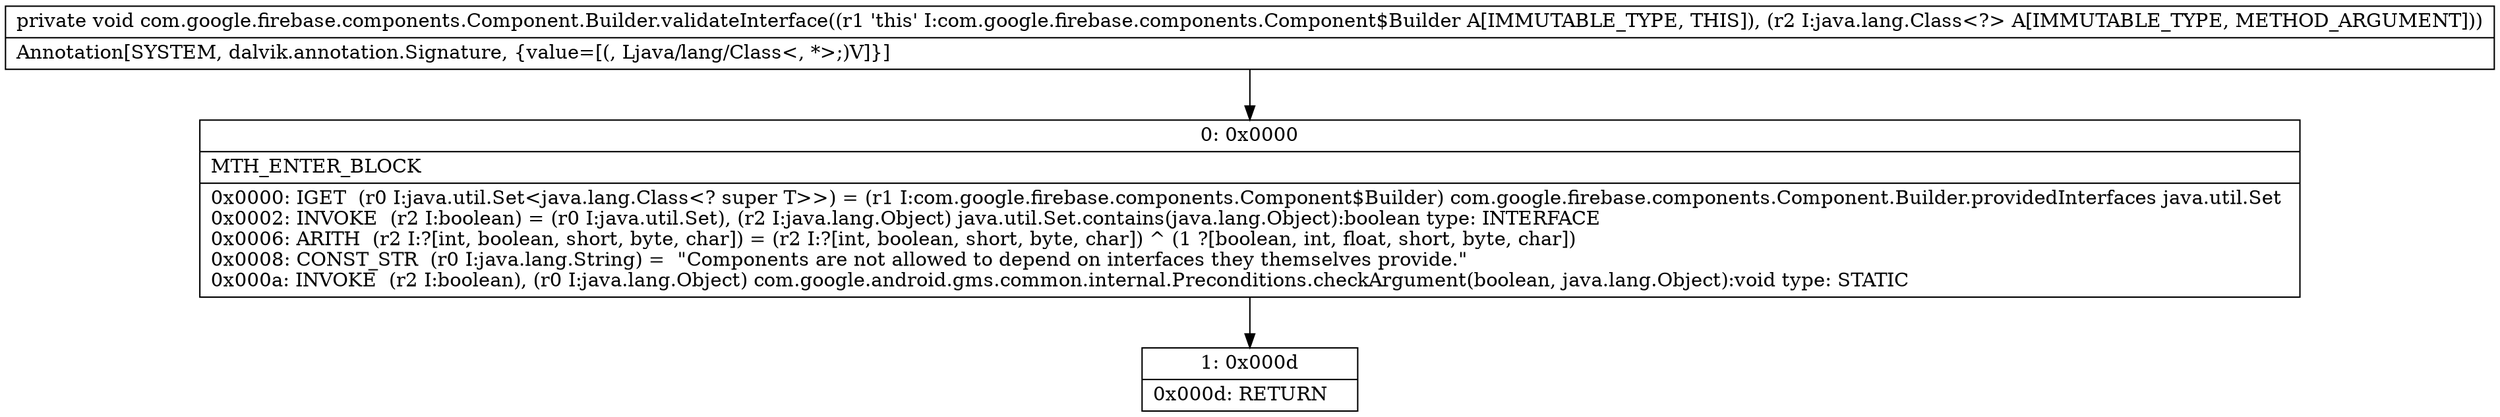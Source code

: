 digraph "CFG forcom.google.firebase.components.Component.Builder.validateInterface(Ljava\/lang\/Class;)V" {
Node_0 [shape=record,label="{0\:\ 0x0000|MTH_ENTER_BLOCK\l|0x0000: IGET  (r0 I:java.util.Set\<java.lang.Class\<? super T\>\>) = (r1 I:com.google.firebase.components.Component$Builder) com.google.firebase.components.Component.Builder.providedInterfaces java.util.Set \l0x0002: INVOKE  (r2 I:boolean) = (r0 I:java.util.Set), (r2 I:java.lang.Object) java.util.Set.contains(java.lang.Object):boolean type: INTERFACE \l0x0006: ARITH  (r2 I:?[int, boolean, short, byte, char]) = (r2 I:?[int, boolean, short, byte, char]) ^ (1 ?[boolean, int, float, short, byte, char]) \l0x0008: CONST_STR  (r0 I:java.lang.String) =  \"Components are not allowed to depend on interfaces they themselves provide.\" \l0x000a: INVOKE  (r2 I:boolean), (r0 I:java.lang.Object) com.google.android.gms.common.internal.Preconditions.checkArgument(boolean, java.lang.Object):void type: STATIC \l}"];
Node_1 [shape=record,label="{1\:\ 0x000d|0x000d: RETURN   \l}"];
MethodNode[shape=record,label="{private void com.google.firebase.components.Component.Builder.validateInterface((r1 'this' I:com.google.firebase.components.Component$Builder A[IMMUTABLE_TYPE, THIS]), (r2 I:java.lang.Class\<?\> A[IMMUTABLE_TYPE, METHOD_ARGUMENT]))  | Annotation[SYSTEM, dalvik.annotation.Signature, \{value=[(, Ljava\/lang\/Class\<, *\>;)V]\}]\l}"];
MethodNode -> Node_0;
Node_0 -> Node_1;
}

